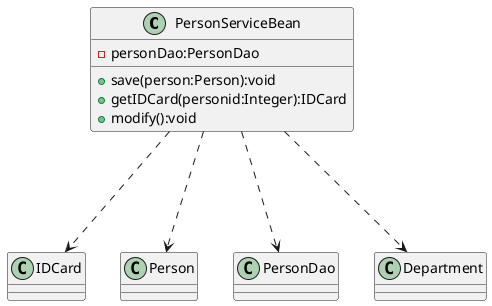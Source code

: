 @startuml

'依赖关系'

PersonServiceBean...>IDCard
PersonServiceBean...>Person
PersonServiceBean...>PersonDao
PersonServiceBean...>Department

class IDCard{

}
class Person{
}

class PersonDao{
}

class Department{
}
class PersonServiceBean{
- personDao:PersonDao
+ save(person:Person):void
+ getIDCard(personid:Integer):IDCard
+ modify():void
}

@enduml